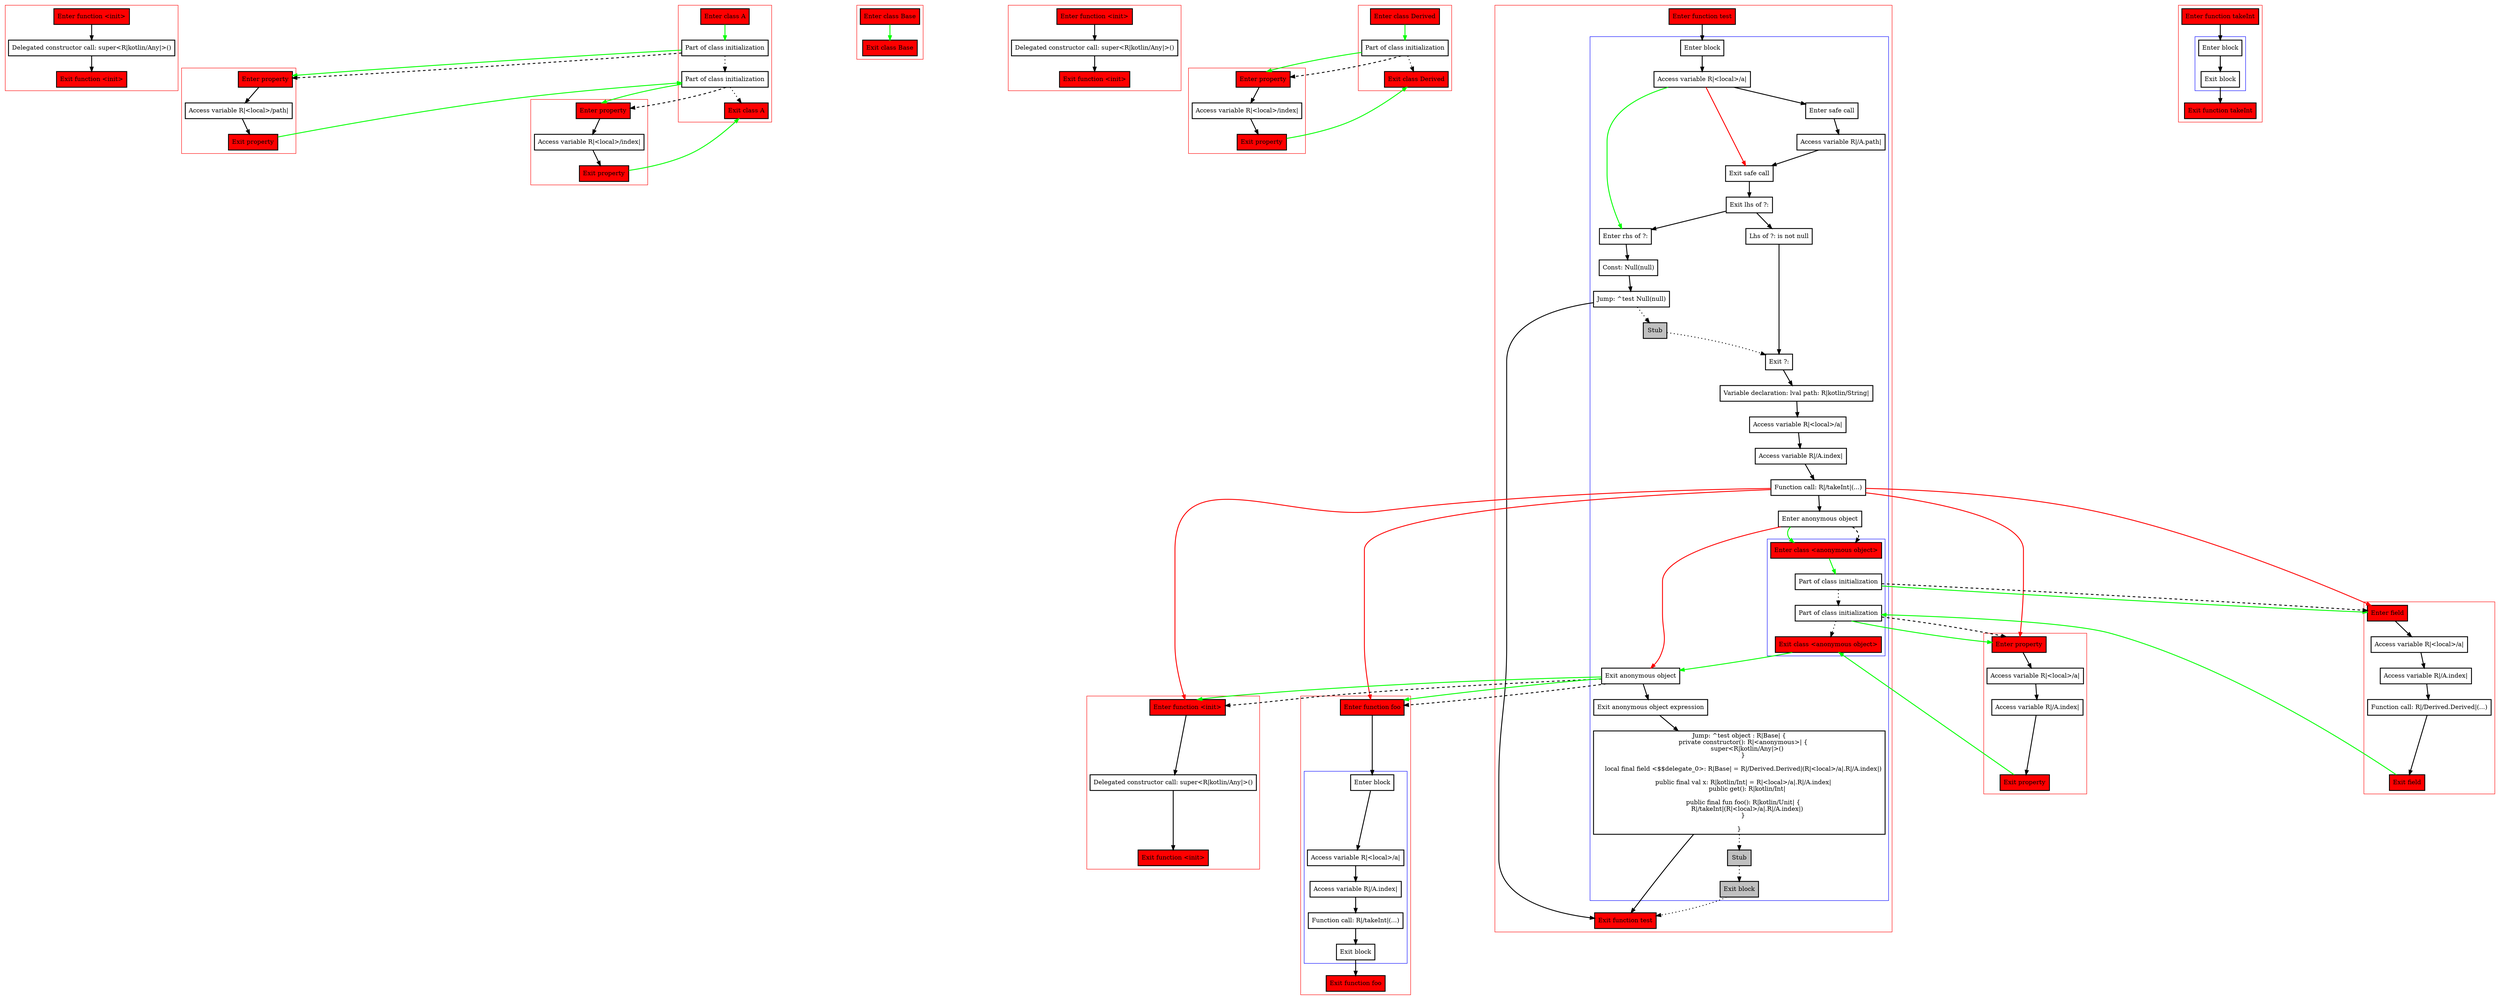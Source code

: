 digraph smartcastInByClause_kt {
    graph [nodesep=3]
    node [shape=box penwidth=2]
    edge [penwidth=2]

    subgraph cluster_0 {
        color=red
        0 [label="Enter function <init>" style="filled" fillcolor=red];
        1 [label="Delegated constructor call: super<R|kotlin/Any|>()"];
        2 [label="Exit function <init>" style="filled" fillcolor=red];
    }
    0 -> {1};
    1 -> {2};

    subgraph cluster_1 {
        color=red
        3 [label="Enter property" style="filled" fillcolor=red];
        4 [label="Access variable R|<local>/path|"];
        5 [label="Exit property" style="filled" fillcolor=red];
    }
    3 -> {4};
    4 -> {5};
    5 -> {11} [color=green];

    subgraph cluster_2 {
        color=red
        6 [label="Enter property" style="filled" fillcolor=red];
        7 [label="Access variable R|<local>/index|"];
        8 [label="Exit property" style="filled" fillcolor=red];
    }
    6 -> {7};
    7 -> {8};
    8 -> {12} [color=green];

    subgraph cluster_3 {
        color=red
        9 [label="Enter class A" style="filled" fillcolor=red];
        10 [label="Part of class initialization"];
        11 [label="Part of class initialization"];
        12 [label="Exit class A" style="filled" fillcolor=red];
    }
    9 -> {10} [color=green];
    10 -> {11} [style=dotted];
    10 -> {3} [color=green];
    10 -> {3} [style=dashed];
    11 -> {12} [style=dotted];
    11 -> {6} [color=green];
    11 -> {6} [style=dashed];

    subgraph cluster_4 {
        color=red
        13 [label="Enter class Base" style="filled" fillcolor=red];
        14 [label="Exit class Base" style="filled" fillcolor=red];
    }
    13 -> {14} [color=green];

    subgraph cluster_5 {
        color=red
        15 [label="Enter function <init>" style="filled" fillcolor=red];
        16 [label="Delegated constructor call: super<R|kotlin/Any|>()"];
        17 [label="Exit function <init>" style="filled" fillcolor=red];
    }
    15 -> {16};
    16 -> {17};

    subgraph cluster_6 {
        color=red
        18 [label="Enter property" style="filled" fillcolor=red];
        19 [label="Access variable R|<local>/index|"];
        20 [label="Exit property" style="filled" fillcolor=red];
    }
    18 -> {19};
    19 -> {20};
    20 -> {23} [color=green];

    subgraph cluster_7 {
        color=red
        21 [label="Enter class Derived" style="filled" fillcolor=red];
        22 [label="Part of class initialization"];
        23 [label="Exit class Derived" style="filled" fillcolor=red];
    }
    21 -> {22} [color=green];
    22 -> {23} [style=dotted];
    22 -> {18} [color=green];
    22 -> {18} [style=dashed];

    subgraph cluster_8 {
        color=red
        24 [label="Enter function test" style="filled" fillcolor=red];
        subgraph cluster_9 {
            color=blue
            25 [label="Enter block"];
            26 [label="Access variable R|<local>/a|"];
            27 [label="Enter safe call"];
            28 [label="Access variable R|/A.path|"];
            29 [label="Exit safe call"];
            30 [label="Exit lhs of ?:"];
            31 [label="Enter rhs of ?:"];
            32 [label="Const: Null(null)"];
            33 [label="Jump: ^test Null(null)"];
            34 [label="Stub" style="filled" fillcolor=gray];
            35 [label="Lhs of ?: is not null"];
            36 [label="Exit ?:"];
            37 [label="Variable declaration: lval path: R|kotlin/String|"];
            38 [label="Access variable R|<local>/a|"];
            39 [label="Access variable R|/A.index|"];
            40 [label="Function call: R|/takeInt|(...)"];
            41 [label="Enter anonymous object"];
            subgraph cluster_10 {
                color=blue
                48 [label="Enter class <anonymous object>" style="filled" fillcolor=red];
                49 [label="Part of class initialization"];
                50 [label="Part of class initialization"];
                51 [label="Exit class <anonymous object>" style="filled" fillcolor=red];
            }
            42 [label="Exit anonymous object"];
            43 [label="Exit anonymous object expression"];
            44 [label="Jump: ^test object : R|Base| {
    private constructor(): R|<anonymous>| {
        super<R|kotlin/Any|>()
    }

    local final field <$$delegate_0>: R|Base| = R|/Derived.Derived|(R|<local>/a|.R|/A.index|)

    public final val x: R|kotlin/Int| = R|<local>/a|.R|/A.index|
        public get(): R|kotlin/Int|

    public final fun foo(): R|kotlin/Unit| {
        R|/takeInt|(R|<local>/a|.R|/A.index|)
    }

}
"];
            45 [label="Stub" style="filled" fillcolor=gray];
            46 [label="Exit block" style="filled" fillcolor=gray];
        }
        47 [label="Exit function test" style="filled" fillcolor=red];
    }
    24 -> {25};
    25 -> {26};
    26 -> {27};
    26 -> {29} [color=red];
    26 -> {31} [color=green];
    27 -> {28};
    28 -> {29};
    29 -> {30};
    30 -> {35 31};
    31 -> {32};
    32 -> {33};
    33 -> {47};
    33 -> {34} [style=dotted];
    34 -> {36} [style=dotted];
    35 -> {36};
    36 -> {37};
    37 -> {38};
    38 -> {39};
    39 -> {40};
    40 -> {41};
    40 -> {52 55 60 64} [color=red];
    41 -> {42} [color=red];
    41 -> {48} [color=green];
    41 -> {48} [style=dashed];
    42 -> {43};
    42 -> {52 64} [color=green];
    42 -> {52 64} [style=dashed];
    43 -> {44};
    44 -> {47};
    44 -> {45} [style=dotted];
    45 -> {46} [style=dotted];
    46 -> {47} [style=dotted];
    48 -> {49} [color=green];
    49 -> {50} [style=dotted];
    49 -> {55} [color=green];
    49 -> {55} [style=dashed];
    50 -> {51} [style=dotted];
    50 -> {60} [color=green];
    50 -> {60} [style=dashed];
    51 -> {42} [color=green];

    subgraph cluster_11 {
        color=red
        52 [label="Enter function <init>" style="filled" fillcolor=red];
        53 [label="Delegated constructor call: super<R|kotlin/Any|>()"];
        54 [label="Exit function <init>" style="filled" fillcolor=red];
    }
    52 -> {53};
    53 -> {54};

    subgraph cluster_12 {
        color=red
        55 [label="Enter field" style="filled" fillcolor=red];
        56 [label="Access variable R|<local>/a|"];
        57 [label="Access variable R|/A.index|"];
        58 [label="Function call: R|/Derived.Derived|(...)"];
        59 [label="Exit field" style="filled" fillcolor=red];
    }
    55 -> {56};
    56 -> {57};
    57 -> {58};
    58 -> {59};
    59 -> {50} [color=green];

    subgraph cluster_13 {
        color=red
        60 [label="Enter property" style="filled" fillcolor=red];
        61 [label="Access variable R|<local>/a|"];
        62 [label="Access variable R|/A.index|"];
        63 [label="Exit property" style="filled" fillcolor=red];
    }
    60 -> {61};
    61 -> {62};
    62 -> {63};
    63 -> {51} [color=green];

    subgraph cluster_14 {
        color=red
        64 [label="Enter function foo" style="filled" fillcolor=red];
        subgraph cluster_15 {
            color=blue
            65 [label="Enter block"];
            66 [label="Access variable R|<local>/a|"];
            67 [label="Access variable R|/A.index|"];
            68 [label="Function call: R|/takeInt|(...)"];
            69 [label="Exit block"];
        }
        70 [label="Exit function foo" style="filled" fillcolor=red];
    }
    64 -> {65};
    65 -> {66};
    66 -> {67};
    67 -> {68};
    68 -> {69};
    69 -> {70};

    subgraph cluster_16 {
        color=red
        71 [label="Enter function takeInt" style="filled" fillcolor=red];
        subgraph cluster_17 {
            color=blue
            72 [label="Enter block"];
            73 [label="Exit block"];
        }
        74 [label="Exit function takeInt" style="filled" fillcolor=red];
    }
    71 -> {72};
    72 -> {73};
    73 -> {74};

}
